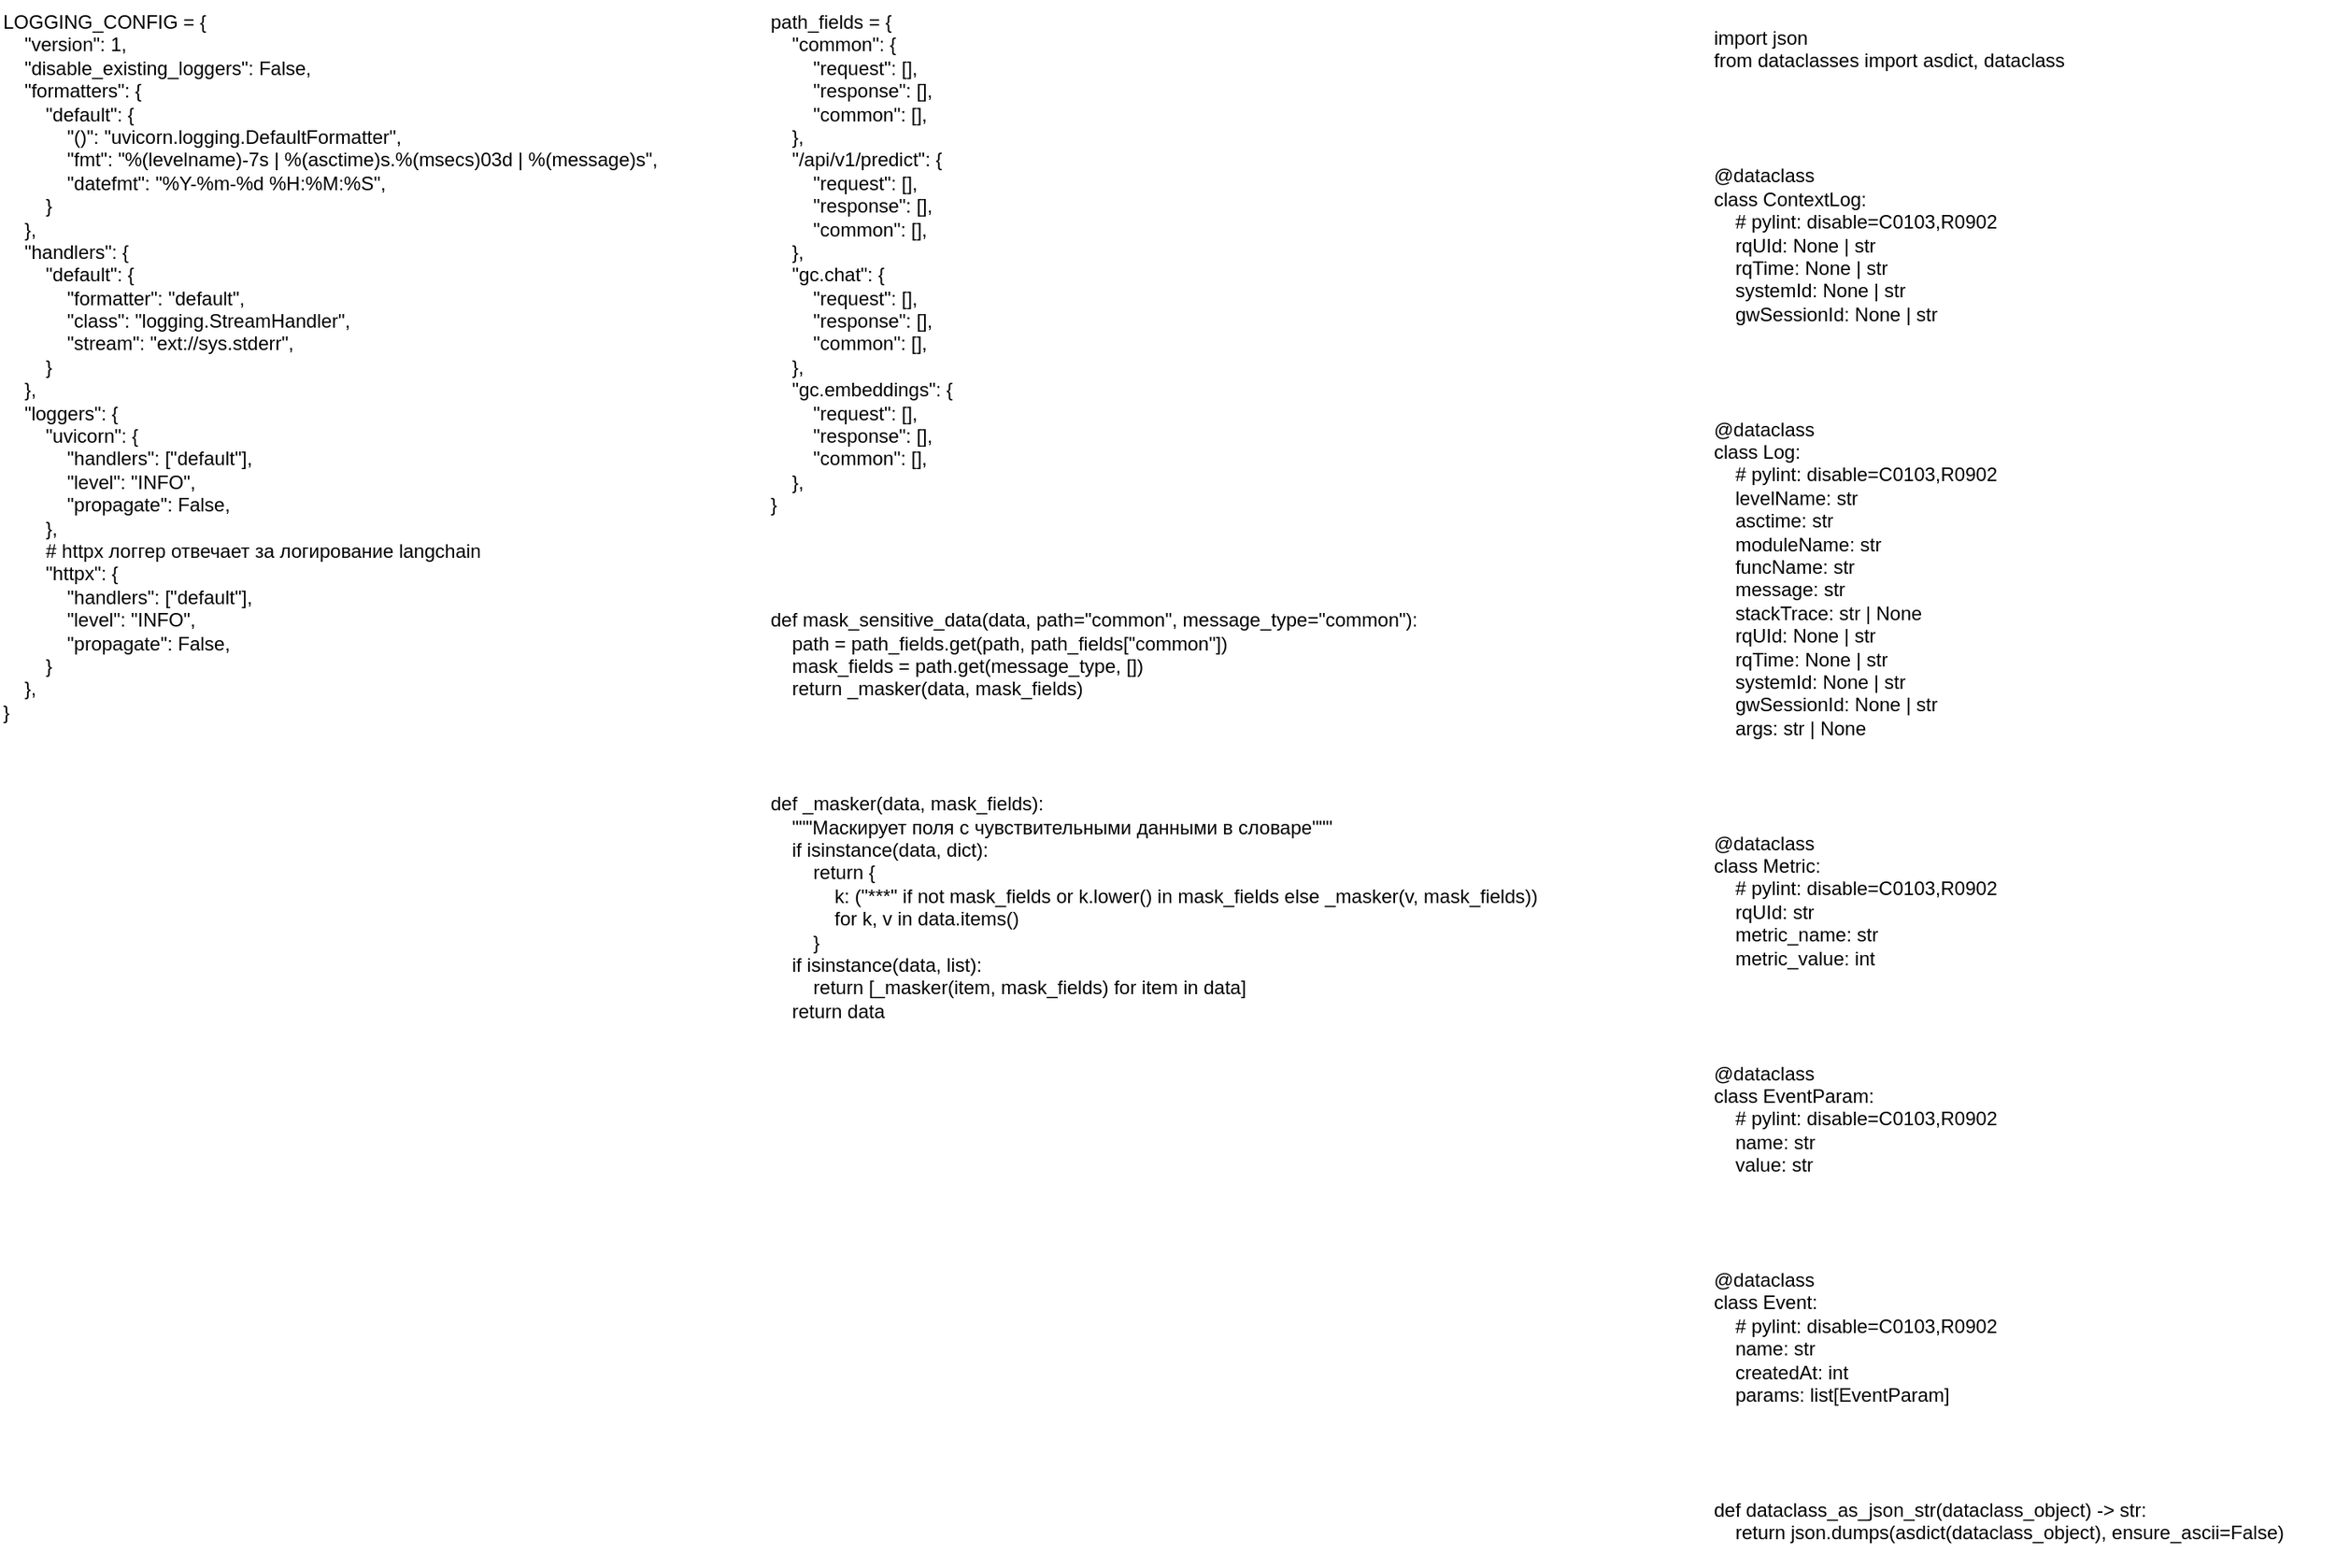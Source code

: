<mxfile version="27.2.0">
  <diagram name="Страница — 1" id="WULPb32uHRo-QUS4CWuH">
    <mxGraphModel dx="1372" dy="743" grid="1" gridSize="10" guides="1" tooltips="1" connect="1" arrows="1" fold="1" page="1" pageScale="1" pageWidth="3300" pageHeight="4681" math="0" shadow="0">
      <root>
        <mxCell id="0" />
        <mxCell id="1" parent="0" />
        <UserObject label="LOGGING_CONFIG = {&#xa;    &quot;version&quot;: 1,&#xa;    &quot;disable_existing_loggers&quot;: False,&#xa;    &quot;formatters&quot;: {&#xa;        &quot;default&quot;: {&#xa;            &quot;()&quot;: &quot;uvicorn.logging.DefaultFormatter&quot;,&#xa;            &quot;fmt&quot;: &quot;%(levelname)-7s | %(asctime)s.%(msecs)03d | %(message)s&quot;,&#xa;            &quot;datefmt&quot;: &quot;%Y-%m-%d %H:%M:%S&quot;,&#xa;        }&#xa;    },&#xa;    &quot;handlers&quot;: {&#xa;        &quot;default&quot;: {&#xa;            &quot;formatter&quot;: &quot;default&quot;,&#xa;            &quot;class&quot;: &quot;logging.StreamHandler&quot;,&#xa;            &quot;stream&quot;: &quot;ext://sys.stderr&quot;,&#xa;        }&#xa;    },&#xa;    &quot;loggers&quot;: {&#xa;        &quot;uvicorn&quot;: {&#xa;            &quot;handlers&quot;: [&quot;default&quot;],&#xa;            &quot;level&quot;: &quot;INFO&quot;,&#xa;            &quot;propagate&quot;: False,&#xa;        },&#xa;        # httpx логгер отвечает за логирование langchain&#xa;        &quot;httpx&quot;: {&#xa;            &quot;handlers&quot;: [&quot;default&quot;],&#xa;            &quot;level&quot;: &quot;INFO&quot;,&#xa;            &quot;propagate&quot;: False,&#xa;        }&#xa;    },&#xa;}" link="LOGGING_CONFIG = {&#xa;    &quot;version&quot;: 1,&#xa;    &quot;disable_existing_loggers&quot;: False,&#xa;    &quot;formatters&quot;: {&#xa;        &quot;default&quot;: {&#xa;            &quot;()&quot;: &quot;uvicorn.logging.DefaultFormatter&quot;,&#xa;            &quot;fmt&quot;: &quot;%(levelname)-7s | %(asctime)s.%(msecs)03d | %(message)s&quot;,&#xa;            &quot;datefmt&quot;: &quot;%Y-%m-%d %H:%M:%S&quot;,&#xa;        }&#xa;    },&#xa;    &quot;handlers&quot;: {&#xa;        &quot;default&quot;: {&#xa;            &quot;formatter&quot;: &quot;default&quot;,&#xa;            &quot;class&quot;: &quot;logging.StreamHandler&quot;,&#xa;            &quot;stream&quot;: &quot;ext://sys.stderr&quot;,&#xa;        }&#xa;    },&#xa;    &quot;loggers&quot;: {&#xa;        &quot;uvicorn&quot;: {&#xa;            &quot;handlers&quot;: [&quot;default&quot;],&#xa;            &quot;level&quot;: &quot;INFO&quot;,&#xa;            &quot;propagate&quot;: False,&#xa;        },&#xa;        # httpx логгер отвечает за логирование langchain&#xa;        &quot;httpx&quot;: {&#xa;            &quot;handlers&quot;: [&quot;default&quot;],&#xa;            &quot;level&quot;: &quot;INFO&quot;,&#xa;            &quot;propagate&quot;: False,&#xa;        }&#xa;    },&#xa;}" id="SYt-TXJ_Hw24SwqiqHZK-21">
          <mxCell style="text;whiteSpace=wrap;" vertex="1" parent="1">
            <mxGeometry x="40" y="50" width="440" height="470" as="geometry" />
          </mxCell>
        </UserObject>
        <UserObject label="path_fields = {&#xa;    &quot;common&quot;: {&#xa;        &quot;request&quot;: [],&#xa;        &quot;response&quot;: [],&#xa;        &quot;common&quot;: [],&#xa;    },&#xa;    &quot;/api/v1/predict&quot;: {&#xa;        &quot;request&quot;: [],&#xa;        &quot;response&quot;: [],&#xa;        &quot;common&quot;: [],&#xa;    },&#xa;    &quot;gc.chat&quot;: {&#xa;        &quot;request&quot;: [],&#xa;        &quot;response&quot;: [],&#xa;        &quot;common&quot;: [],&#xa;    },&#xa;    &quot;gc.embeddings&quot;: {&#xa;        &quot;request&quot;: [],&#xa;        &quot;response&quot;: [],&#xa;        &quot;common&quot;: [],&#xa;    },&#xa;}&#xa;&#xa;&#xa;&#xa;&#xa;def mask_sensitive_data(data, path=&quot;common&quot;, message_type=&quot;common&quot;):&#xa;    path = path_fields.get(path, path_fields[&quot;common&quot;])&#xa;    mask_fields = path.get(message_type, [])&#xa;    return _masker(data, mask_fields)&#xa;&#xa;&#xa;&#xa;&#xa;def _masker(data, mask_fields):&#xa;    &quot;&quot;&quot;Маскирует поля с чувствительными данными в словаре&quot;&quot;&quot;&#xa;    if isinstance(data, dict):&#xa;        return {&#xa;            k: (&quot;***&quot; if not mask_fields or k.lower() in mask_fields else _masker(v, mask_fields))&#xa;            for k, v in data.items()&#xa;        }&#xa;    if isinstance(data, list):&#xa;        return [_masker(item, mask_fields) for item in data]&#xa;    return data" link="path_fields = {&#xa;    &quot;common&quot;: {&#xa;        &quot;request&quot;: [],&#xa;        &quot;response&quot;: [],&#xa;        &quot;common&quot;: [],&#xa;    },&#xa;    &quot;/api/v1/predict&quot;: {&#xa;        &quot;request&quot;: [],&#xa;        &quot;response&quot;: [],&#xa;        &quot;common&quot;: [],&#xa;    },&#xa;    &quot;gc.chat&quot;: {&#xa;        &quot;request&quot;: [],&#xa;        &quot;response&quot;: [],&#xa;        &quot;common&quot;: [],&#xa;    },&#xa;    &quot;gc.embeddings&quot;: {&#xa;        &quot;request&quot;: [],&#xa;        &quot;response&quot;: [],&#xa;        &quot;common&quot;: [],&#xa;    },&#xa;}&#xa;&#xa;&#xa;&#xa;&#xa;def mask_sensitive_data(data, path=&quot;common&quot;, message_type=&quot;common&quot;):&#xa;    path = path_fields.get(path, path_fields[&quot;common&quot;])&#xa;    mask_fields = path.get(message_type, [])&#xa;    return _masker(data, mask_fields)&#xa;&#xa;&#xa;&#xa;&#xa;def _masker(data, mask_fields):&#xa;    &quot;&quot;&quot;Маскирует поля с чувствительными данными в словаре&quot;&quot;&quot;&#xa;    if isinstance(data, dict):&#xa;        return {&#xa;            k: (&quot;***&quot; if not mask_fields or k.lower() in mask_fields else _masker(v, mask_fields))&#xa;            for k, v in data.items()&#xa;        }&#xa;    if isinstance(data, list):&#xa;        return [_masker(item, mask_fields) for item in data]&#xa;    return data" id="SYt-TXJ_Hw24SwqiqHZK-22">
          <mxCell style="text;whiteSpace=wrap;" vertex="1" parent="1">
            <mxGeometry x="520" y="50" width="510" height="660" as="geometry" />
          </mxCell>
        </UserObject>
        <UserObject label="import json&#xa;from dataclasses import asdict, dataclass&#xa;&#xa;&#xa;&#xa;&#xa;@dataclass&#xa;class ContextLog:&#xa;    # pylint: disable=C0103,R0902&#xa;    rqUId: None | str&#xa;    rqTime: None | str&#xa;    systemId: None | str&#xa;    gwSessionId: None | str&#xa;&#xa;&#xa;&#xa;&#xa;@dataclass&#xa;class Log:&#xa;    # pylint: disable=C0103,R0902&#xa;    levelName: str&#xa;    asctime: str&#xa;    moduleName: str&#xa;    funcName: str&#xa;    message: str&#xa;    stackTrace: str | None&#xa;    rqUId: None | str&#xa;    rqTime: None | str&#xa;    systemId: None | str&#xa;    gwSessionId: None | str&#xa;    args: str | None&#xa;&#xa;&#xa;&#xa;&#xa;@dataclass&#xa;class Metric:&#xa;    # pylint: disable=C0103,R0902&#xa;    rqUId: str&#xa;    metric_name: str&#xa;    metric_value: int&#xa;&#xa;&#xa;&#xa;&#xa;@dataclass&#xa;class EventParam:&#xa;    # pylint: disable=C0103,R0902&#xa;    name: str&#xa;    value: str&#xa;&#xa;&#xa;&#xa;&#xa;@dataclass&#xa;class Event:&#xa;    # pylint: disable=C0103,R0902&#xa;    name: str&#xa;    createdAt: int&#xa;    params: list[EventParam]&#xa;&#xa;&#xa;&#xa;&#xa;def dataclass_as_json_str(dataclass_object) -&gt; str:&#xa;    return json.dumps(asdict(dataclass_object), ensure_ascii=False)" link="import json&#xa;from dataclasses import asdict, dataclass&#xa;&#xa;&#xa;&#xa;&#xa;@dataclass&#xa;class ContextLog:&#xa;    # pylint: disable=C0103,R0902&#xa;    rqUId: None | str&#xa;    rqTime: None | str&#xa;    systemId: None | str&#xa;    gwSessionId: None | str&#xa;&#xa;&#xa;&#xa;&#xa;@dataclass&#xa;class Log:&#xa;    # pylint: disable=C0103,R0902&#xa;    levelName: str&#xa;    asctime: str&#xa;    moduleName: str&#xa;    funcName: str&#xa;    message: str&#xa;    stackTrace: str | None&#xa;    rqUId: None | str&#xa;    rqTime: None | str&#xa;    systemId: None | str&#xa;    gwSessionId: None | str&#xa;    args: str | None&#xa;&#xa;&#xa;&#xa;&#xa;@dataclass&#xa;class Metric:&#xa;    # pylint: disable=C0103,R0902&#xa;    rqUId: str&#xa;    metric_name: str&#xa;    metric_value: int&#xa;&#xa;&#xa;&#xa;&#xa;@dataclass&#xa;class EventParam:&#xa;    # pylint: disable=C0103,R0902&#xa;    name: str&#xa;    value: str&#xa;&#xa;&#xa;&#xa;&#xa;@dataclass&#xa;class Event:&#xa;    # pylint: disable=C0103,R0902&#xa;    name: str&#xa;    createdAt: int&#xa;    params: list[EventParam]&#xa;&#xa;&#xa;&#xa;&#xa;def dataclass_as_json_str(dataclass_object) -&gt; str:&#xa;    return json.dumps(asdict(dataclass_object), ensure_ascii=False)" id="SYt-TXJ_Hw24SwqiqHZK-23">
          <mxCell style="text;whiteSpace=wrap;" vertex="1" parent="1">
            <mxGeometry x="1110" y="60" width="390" height="970" as="geometry" />
          </mxCell>
        </UserObject>
      </root>
    </mxGraphModel>
  </diagram>
</mxfile>
